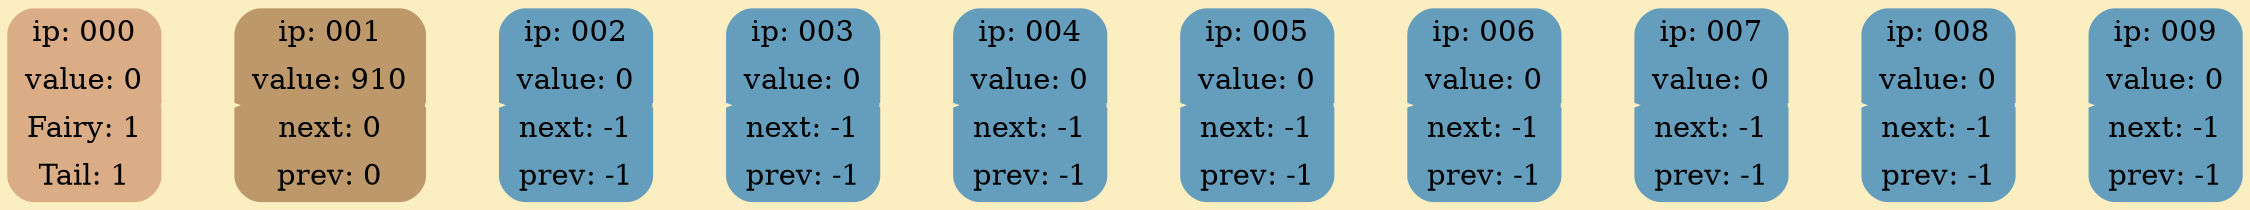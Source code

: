 digraph G {
	rankdir = LR;
	bgcolor="#FBEEC1"
	node000 [shape=Mrecord; style=filled; color="#DAAD86"; label = "{ ip: 000}  | {value:   0} |{Fairy:   1} | {Tail:   1} " ];
	node001 [shape=Mrecord; style=filled; color="#BC986A"; label = "{ ip: 001}  |{value: 910} |{next:   0} |{prev:   0} " ];
	node002 [shape=Mrecord; style=filled; color="#659DBD"; label = "{ ip: 002}  |{value:   0} |{next:  -1} |{prev:  -1} " ];
	node003 [shape=Mrecord; style=filled; color="#659DBD"; label = "{ ip: 003}  |{value:   0} |{next:  -1} |{prev:  -1} " ];
	node004 [shape=Mrecord; style=filled; color="#659DBD"; label = "{ ip: 004}  |{value:   0} |{next:  -1} |{prev:  -1} " ];
	node005 [shape=Mrecord; style=filled; color="#659DBD"; label = "{ ip: 005}  |{value:   0} |{next:  -1} |{prev:  -1} " ];
	node006 [shape=Mrecord; style=filled; color="#659DBD"; label = "{ ip: 006}  |{value:   0} |{next:  -1} |{prev:  -1} " ];
	node007 [shape=Mrecord; style=filled; color="#659DBD"; label = "{ ip: 007}  |{value:   0} |{next:  -1} |{prev:  -1} " ];
	node008 [shape=Mrecord; style=filled; color="#659DBD"; label = "{ ip: 008}  |{value:   0} |{next:  -1} |{prev:  -1} " ];
	node009 [shape=Mrecord; style=filled; color="#659DBD"; label = "{ ip: 009}  |{value:   0} |{next:  -1} |{prev:  -1} " ];

	node000 -> node001 [style=bold; weight=1000; color="#FBEEC1"; ];
	node001 -> node002 [style=bold; weight=1000; color="#FBEEC1"; ];
	node002 -> node003 [style=bold; weight=1000; color="#FBEEC1"; ];
	node003 -> node004 [style=bold; weight=1000; color="#FBEEC1"; ];
	node004 -> node005 [style=bold; weight=1000; color="#FBEEC1"; ];
	node005 -> node006 [style=bold; weight=1000; color="#FBEEC1"; ];
	node006 -> node007 [style=bold; weight=1000; color="#FBEEC1"; ];
	node007 -> node008 [style=bold; weight=1000; color="#FBEEC1"; ];
	node008 -> node009 [style=bold; weight=1000; color="#FBEEC1"; ];


}
